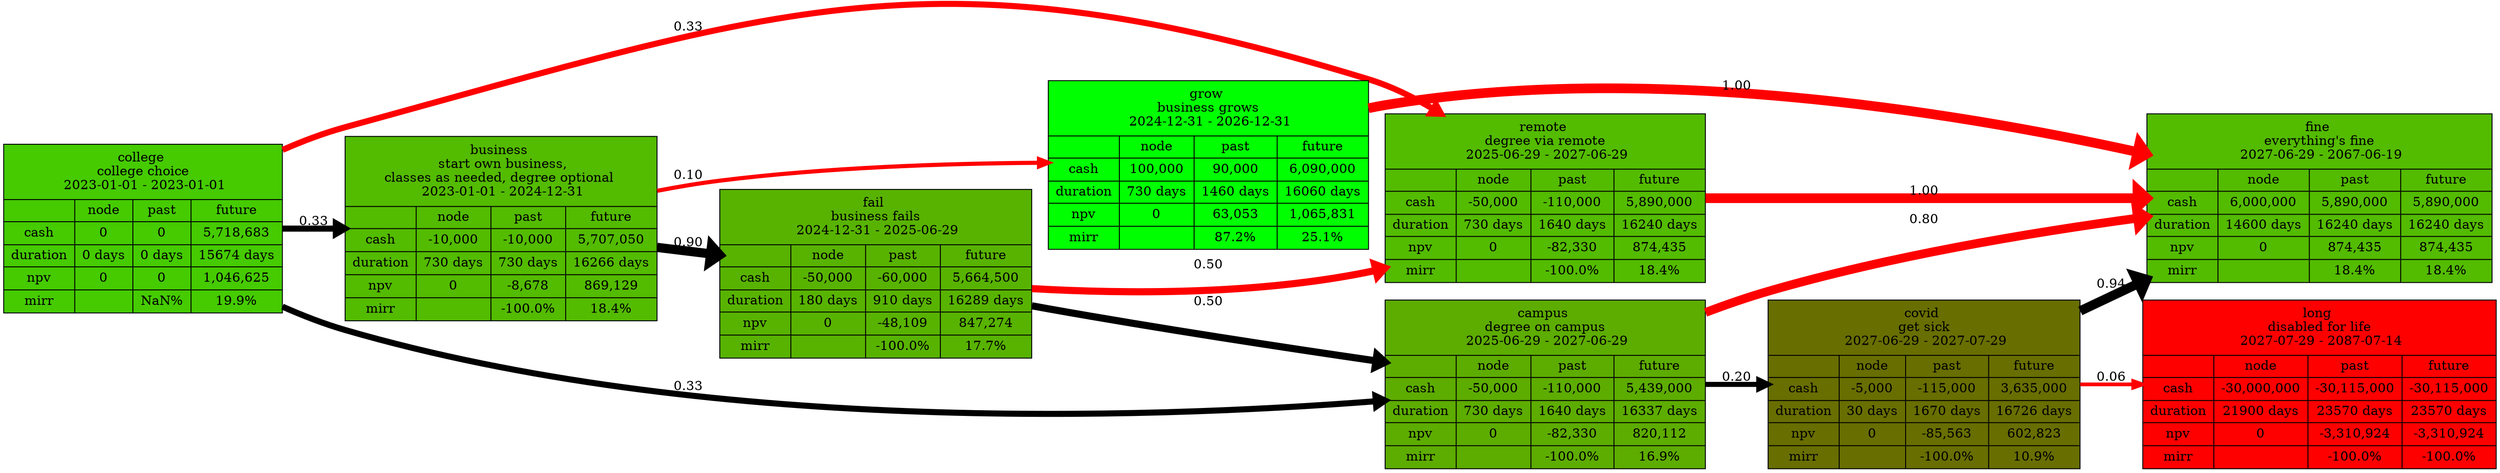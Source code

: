 digraph "" {
	graph [bb="0,0,2230.4,498.79",
		rankdir=LR
	];
	node [fillcolor=lightgrey,
		label="\N",
		shape=ellipse
	];
	edge [color=black,
		penwidth=1.0
	];
	college	 [fillcolor="0.276 1.0 0.793",
		height=2.5472,
		label="college \n college choice \n 2023-01-01 - 2023-01-01 | { {|cash|duration|npv|mirr} | {node     | 0 | 0 days | 0 | } | {past     | \
0 | 0 days | 0 | NaN%} | {future   | 5,718,683 | 15674 days | 1,046,625 | 19.9%}}",
		pos="124.53,261.7",
		rects="-1.9895e-13,294.5,249.06,352.9 -1.9895e-13,269.7,62.656,294.5 -1.9895e-13,244.9,62.656,269.7 -1.9895e-13,220.1,62.656,244.9 -1.9895e-13,\
195.3,62.656,220.1 -1.9895e-13,170.5,62.656,195.3 62.656,269.7,114.82,294.5 62.656,244.9,114.82,269.7 62.656,220.1,114.82,244.9 \
62.656,195.3,114.82,220.1 62.656,170.5,114.82,195.3 114.82,269.7,168.9,294.5 114.82,244.9,168.9,269.7 114.82,220.1,168.9,244.9 114.82,\
195.3,168.9,220.1 114.82,170.5,168.9,195.3 168.9,269.7,249.06,294.5 168.9,244.9,249.06,269.7 168.9,220.1,249.06,244.9 168.9,195.3,\
249.06,220.1 168.9,170.5,249.06,195.3",
		shape=record,
		style=filled,
		width=3.4592];
	remote	 [fillcolor="0.259 1.0 0.733",
		height=2.5472,
		label="remote \n degree via remote \n 2025-06-29 - 2027-06-29 | { {|cash|duration|npv|mirr} | {node     | -50,000 | 730 days | 0 | } | {\
past     | -110,000 | 1640 days | -82,330 | -100.0%} | {future   | 5,890,000 | 16240 days | 874,435 | 18.4%}}",
		pos="1379.5,292.7",
		rects="1238.5,325.5,1520.6,383.9 1238.5,300.7,1301.1,325.5 1238.5,275.9,1301.1,300.7 1238.5,251.1,1301.1,275.9 1238.5,226.3,1301.1,251.1 \
1238.5,201.5,1301.1,226.3 1301.1,300.7,1367.3,325.5 1301.1,275.9,1367.3,300.7 1301.1,251.1,1367.3,275.9 1301.1,226.3,1367.3,251.1 \
1301.1,201.5,1367.3,226.3 1367.3,300.7,1440.4,325.5 1367.3,275.9,1440.4,300.7 1367.3,251.1,1440.4,275.9 1367.3,226.3,1440.4,251.1 \
1367.3,201.5,1440.4,226.3 1440.4,300.7,1520.6,325.5 1440.4,275.9,1520.6,300.7 1440.4,251.1,1520.6,275.9 1440.4,226.3,1520.6,251.1 \
1440.4,201.5,1520.6,226.3",
		shape=record,
		style=filled,
		width=3.9185];
	college -> remote	 [color=red,
		label=0.33,
		lp="614.95,475.1",
		penwidth=6.582805886043833,
		pos="e,1289.1,383.94 249.15,345.1 268.72,355.22 289.22,364.24 309.56,370.7 696.05,493.41 838.53,558.92 1220.5,422.7 1241.7,415.13 1262.1,\
403.39 1280.8,389.99"];
	campus	 [fillcolor="0.243 1.0 0.673",
		height=2.5472,
		label="campus \n degree on campus \n 2025-06-29 - 2027-06-29 | { {|cash|duration|npv|mirr} | {node     | -50,000 | 730 days | 0 | } | {\
past     | -110,000 | 1640 days | -82,330 | -100.0%} | {future   | 5,439,000 | 16337 days | 820,112 | 16.9%}}",
		pos="1379.5,91.7",
		rects="1238.5,124.5,1520.6,182.9 1238.5,99.7,1301.1,124.5 1238.5,74.9,1301.1,99.7 1238.5,50.1,1301.1,74.9 1238.5,25.3,1301.1,50.1 1238.5,\
0.5,1301.1,25.3 1301.1,99.7,1367.3,124.5 1301.1,74.9,1367.3,99.7 1301.1,50.1,1367.3,74.9 1301.1,25.3,1367.3,50.1 1301.1,0.5,1367.3,\
25.3 1367.3,99.7,1440.4,124.5 1367.3,74.9,1440.4,99.7 1367.3,50.1,1440.4,74.9 1367.3,25.3,1440.4,50.1 1367.3,0.5,1440.4,25.3 1440.4,\
99.7,1520.6,124.5 1440.4,74.9,1520.6,99.7 1440.4,50.1,1520.6,74.9 1440.4,25.3,1520.6,50.1 1440.4,0.5,1520.6,25.3",
		shape=record,
		style=filled,
		width=3.9185];
	college -> campus	 [label=0.33,
		lp="614.95,95.1",
		penwidth=6.582805886043833,
		pos="e,1238.2,76.222 249.15,179.2 268.76,168.92 289.27,159.61 309.56,152.7 622.33,46.12 1016.1,58.057 1227.9,75.367"];
	business	 [fillcolor="0.259 1.0 0.733",
		height=2.7806,
		label="business \n start own business,\nclasses as needed, degree optional \n 2023-01-01 - 2024-12-31 | { {|cash|duration|npv|mirr} | {\
node     | -10,000 | 730 days | 0 | } | {past     | -10,000 | 730 days | -8,678 | -100.0%} | {future   | 5,707,050 | 16266 days | \
869,129 | 18.4%}}",
		pos="447.13,261.7",
		rects="309.56,286.1,584.7,361.3 309.56,261.3,372.22,286.1 309.56,236.5,372.22,261.3 309.56,211.7,372.22,236.5 309.56,186.9,372.22,211.7 \
309.56,162.1,372.22,186.9 372.22,261.3,438.38,286.1 372.22,236.5,438.38,261.3 372.22,211.7,438.38,236.5 372.22,186.9,438.38,211.7 \
372.22,162.1,438.38,186.9 438.38,261.3,504.54,286.1 438.38,236.5,504.54,261.3 438.38,211.7,504.54,236.5 438.38,186.9,504.54,211.7 \
438.38,162.1,504.54,186.9 504.54,261.3,584.7,286.1 504.54,236.5,584.7,261.3 504.54,211.7,584.7,236.5 504.54,186.9,584.7,211.7 504.54,\
162.1,584.7,186.9",
		shape=record,
		style=filled,
		width=3.8213];
	college -> business	 [label=0.33,
		lp="279.31,270.1",
		penwidth=6.582805886043833,
		pos="e,309.34,261.7 249.26,261.7 265.55,261.7 282.38,261.7 299.01,261.7"];
	fine	 [fillcolor="0.259 1.0 0.733",
		height=2.5472,
		label="fine \n everything's fine \n 2027-06-29 - 2067-06-19 | { {|cash|duration|npv|mirr} | {node     | 6,000,000 | 14600 days | 0 | } | {\
past     | 5,890,000 | 16240 days | 874,435 | 18.4%} | {future   | 5,890,000 | 16240 days | 874,435 | 18.4%}}",
		pos="2073.6,292.7",
		rects="1922,325.5,2225.1,383.9 1922,300.7,1984.6,325.5 1922,275.9,1984.6,300.7 1922,251.1,1984.6,275.9 1922,226.3,1984.6,251.1 1922,201.5,\
1984.6,226.3 1984.6,300.7,2064.8,325.5 1984.6,275.9,2064.8,300.7 1984.6,251.1,2064.8,275.9 1984.6,226.3,2064.8,251.1 1984.6,201.5,\
2064.8,226.3 2064.8,300.7,2145,325.5 2064.8,275.9,2145,300.7 2064.8,251.1,2145,275.9 2064.8,226.3,2145,251.1 2064.8,201.5,2145,226.3 \
2145,300.7,2225.1,325.5 2145,275.9,2225.1,300.7 2145,251.1,2225.1,275.9 2145,226.3,2225.1,251.1 2145,201.5,2225.1,226.3",
		shape=record,
		style=filled,
		width=4.2102];
	remote -> fine	 [color=red,
		label=1.00,
		lp="1718.7,301.1",
		penwidth=10.488088481701517,
		pos="e,1921.9,292.7 1520.8,292.7 1634.1,292.7 1793.3,292.7 1911.7,292.7"];
	campus -> fine	 [color=red,
		label=0.80,
		lp="1718.7,269.1",
		penwidth=9.486832980505138,
		pos="e,1921.8,272.51 1520.7,168.23 1540.6,177.32 1561.1,185.8 1581.1,192.7 1688.6,229.82 1814.4,255.07 1911.9,270.91"];
	covid	 [fillcolor="0.176 1.0 0.433",
		height=2.5472,
		label="covid \n get sick \n 2027-06-29 - 2027-07-29 | { {|cash|duration|npv|mirr} | {node     | -5,000 | 30 days | 0 | } | {past     | \
-115,000 | 1670 days | -85,563 | -100.0%} | {future   | 3,635,000 | 16726 days | 602,823 | 10.9%}}",
		pos="1718.7,91.7",
		rects="1581.1,124.5,1856.2,182.9 1581.1,99.7,1643.8,124.5 1581.1,74.9,1643.8,99.7 1581.1,50.1,1643.8,74.9 1581.1,25.3,1643.8,50.1 1581.1,\
0.5,1643.8,25.3 1643.8,99.7,1702.9,124.5 1643.8,74.9,1702.9,99.7 1643.8,50.1,1702.9,74.9 1643.8,25.3,1702.9,50.1 1643.8,0.5,1702.9,\
25.3 1702.9,99.7,1776.1,124.5 1702.9,74.9,1776.1,99.7 1702.9,50.1,1776.1,74.9 1702.9,25.3,1776.1,50.1 1702.9,0.5,1776.1,25.3 1776.1,\
99.7,1856.2,124.5 1776.1,74.9,1856.2,99.7 1776.1,50.1,1856.2,74.9 1776.1,25.3,1856.2,50.1 1776.1,0.5,1856.2,25.3",
		shape=record,
		style=filled,
		width=3.8213];
	campus -> covid	 [label=0.20,
		lp="1550.8,100.1",
		penwidth=5.477225575051662,
		pos="e,1581.1,91.7 1520.9,91.7 1537.4,91.7 1554.2,91.7 1570.8,91.7"];
	covid -> fine	 [label=0.94,
		lp="1886.5,201.1",
		penwidth=10.18577439373168,
		pos="e,1921.8,206.74 1856.4,169.7 1874.9,180.18 1894,191 1912.8,201.68"];
	long	 [fillcolor="0.000 1.0 1.000",
		height=2.5472,
		label="long \n disabled for life \n 2027-07-29 - 2087-07-14 | { {|cash|duration|npv|mirr} | {node     | -30,000,000 | 21900 days | 0 | } | {\
past     | -30,115,000 | 23570 days | -3,310,924 | -100.0%} | {future   | -30,115,000 | 23570 days | -3,310,924 | -100.0%}}",
		pos="2073.6,91.7",
		rects="1916.7,124.5,2230.4,182.9 1916.7,99.7,1979.4,124.5 1916.7,74.9,1979.4,99.7 1916.7,50.1,1979.4,74.9 1916.7,25.3,1979.4,50.1 1916.7,\
0.5,1979.4,25.3 1979.4,99.7,2063.1,124.5 1979.4,74.9,2063.1,99.7 1979.4,50.1,2063.1,74.9 1979.4,25.3,2063.1,50.1 1979.4,0.5,2063.1,\
25.3 2063.1,99.7,2146.7,124.5 2063.1,74.9,2146.7,99.7 2063.1,50.1,2146.7,74.9 2063.1,25.3,2146.7,50.1 2063.1,0.5,2146.7,25.3 2146.7,\
99.7,2230.4,124.5 2146.7,74.9,2230.4,99.7 2146.7,50.1,2230.4,74.9 2146.7,25.3,2230.4,50.1 2146.7,0.5,2230.4,25.3",
		shape=record,
		style=filled,
		width=4.3561];
	covid -> long	 [color=red,
		label=0.06,
		lp="1886.5,100.1",
		penwidth=4.0311288741492755,
		pos="e,1916.4,91.7 1856.4,91.7 1872.7,91.7 1889.4,91.7 1906.1,91.7"];
	grow	 [fillcolor="0.333 1.0 1.000",
		height=2.5472,
		label="grow \n business grows \n 2024-12-31 - 2026-12-31 | { {|cash|duration|npv|mirr} | {node     | 100,000 | 730 days | 0 | } | {past     | \
90,000 | 1460 days | 63,053 | 87.2%} | {future   | 6,090,000 | 16060 days | 1,065,831 | 25.1%}}",
		pos="1079.4,329.7",
		rects="938.33,362.5,1220.5,420.9 938.33,337.7,1001,362.5 938.33,312.9,1001,337.7 938.33,288.1,1001,312.9 938.33,263.3,1001,288.1 938.33,\
238.5,1001,263.3 1001,337.7,1067.1,362.5 1001,312.9,1067.1,337.7 1001,288.1,1067.1,312.9 1001,263.3,1067.1,288.1 1001,238.5,1067.1,\
263.3 1067.1,337.7,1140.3,362.5 1067.1,312.9,1140.3,337.7 1067.1,288.1,1140.3,312.9 1067.1,263.3,1140.3,288.1 1067.1,238.5,1140.3,\
263.3 1140.3,337.7,1220.5,362.5 1140.3,312.9,1220.5,337.7 1140.3,288.1,1220.5,312.9 1140.3,263.3,1220.5,288.1 1140.3,238.5,1220.5,\
263.3",
		shape=record,
		style=filled,
		width=3.9185];
	business -> grow	 [color=red,
		label=0.10,
		lp="614.95,318.1",
		penwidth=4.47213595499958,
		pos="e,937.9,331.74 584.89,301.16 604.98,305.75 625.52,309.82 645.2,312.7 738.44,326.37 844.08,330.75 927.81,331.65"];
	fail	 [fillcolor="0.251 1.0 0.703",
		height=2.5472,
		label="fail \n business fails \n 2024-12-31 - 2025-06-29 | { {|cash|duration|npv|mirr} | {node     | -50,000 | 180 days | 0 | } | {past     | \
-60,000 | 910 days | -48,109 | -100.0%} | {future   | 5,664,500 | 16289 days | 847,274 | 17.7%}}",
		pos="782.76,211.7",
		rects="645.2,244.5,920.33,302.9 645.2,219.7,707.85,244.5 645.2,194.9,707.85,219.7 645.2,170.1,707.85,194.9 645.2,145.3,707.85,170.1 645.2,\
120.5,707.85,145.3 707.85,219.7,774.01,244.5 707.85,194.9,774.01,219.7 707.85,170.1,774.01,194.9 707.85,145.3,774.01,170.1 707.85,\
120.5,774.01,145.3 774.01,219.7,840.17,244.5 774.01,194.9,840.17,219.7 774.01,170.1,840.17,194.9 774.01,145.3,840.17,170.1 774.01,\
120.5,840.17,145.3 840.17,219.7,920.33,244.5 840.17,194.9,920.33,219.7 840.17,170.1,920.33,194.9 840.17,145.3,920.33,170.1 840.17,\
120.5,920.33,145.3",
		shape=record,
		style=filled,
		width=3.8213];
	business -> fail	 [label=0.90,
		lp="614.95,247.1",
		penwidth=10,
		pos="e,645.06,232.21 585.1,241.15 601.49,238.7 618.28,236.2 634.81,233.74"];
	grow -> fine	 [color=red,
		label=1.00,
		lp="1550.8,415.1",
		penwidth=10.488088481701517,
		pos="e,1921.7,339.28 1220.8,389.7 1226.7,391.22 1232.6,392.57 1238.5,393.7 1470.5,438.63 1743,386.37 1912,341.86"];
	fail -> remote	 [color=red,
		label=0.50,
		lp="1079.4,221.1",
		penwidth=7.745966692414834,
		pos="e,1238.1,216.84 920.73,195.48 1007.9,189.21 1122.2,188.35 1220.5,211.9 1223.1,212.54 1225.8,213.23 1228.5,213.97"];
	fail -> campus	 [label=0.50,
		lp="1079.4,181.1",
		penwidth=7.745966692414834,
		pos="e,1238.4,114.73 920.48,175.92 926.51,174.52 932.48,173.18 938.33,171.9 1034.4,150.92 1143,131.12 1228.4,116.45"];
}
